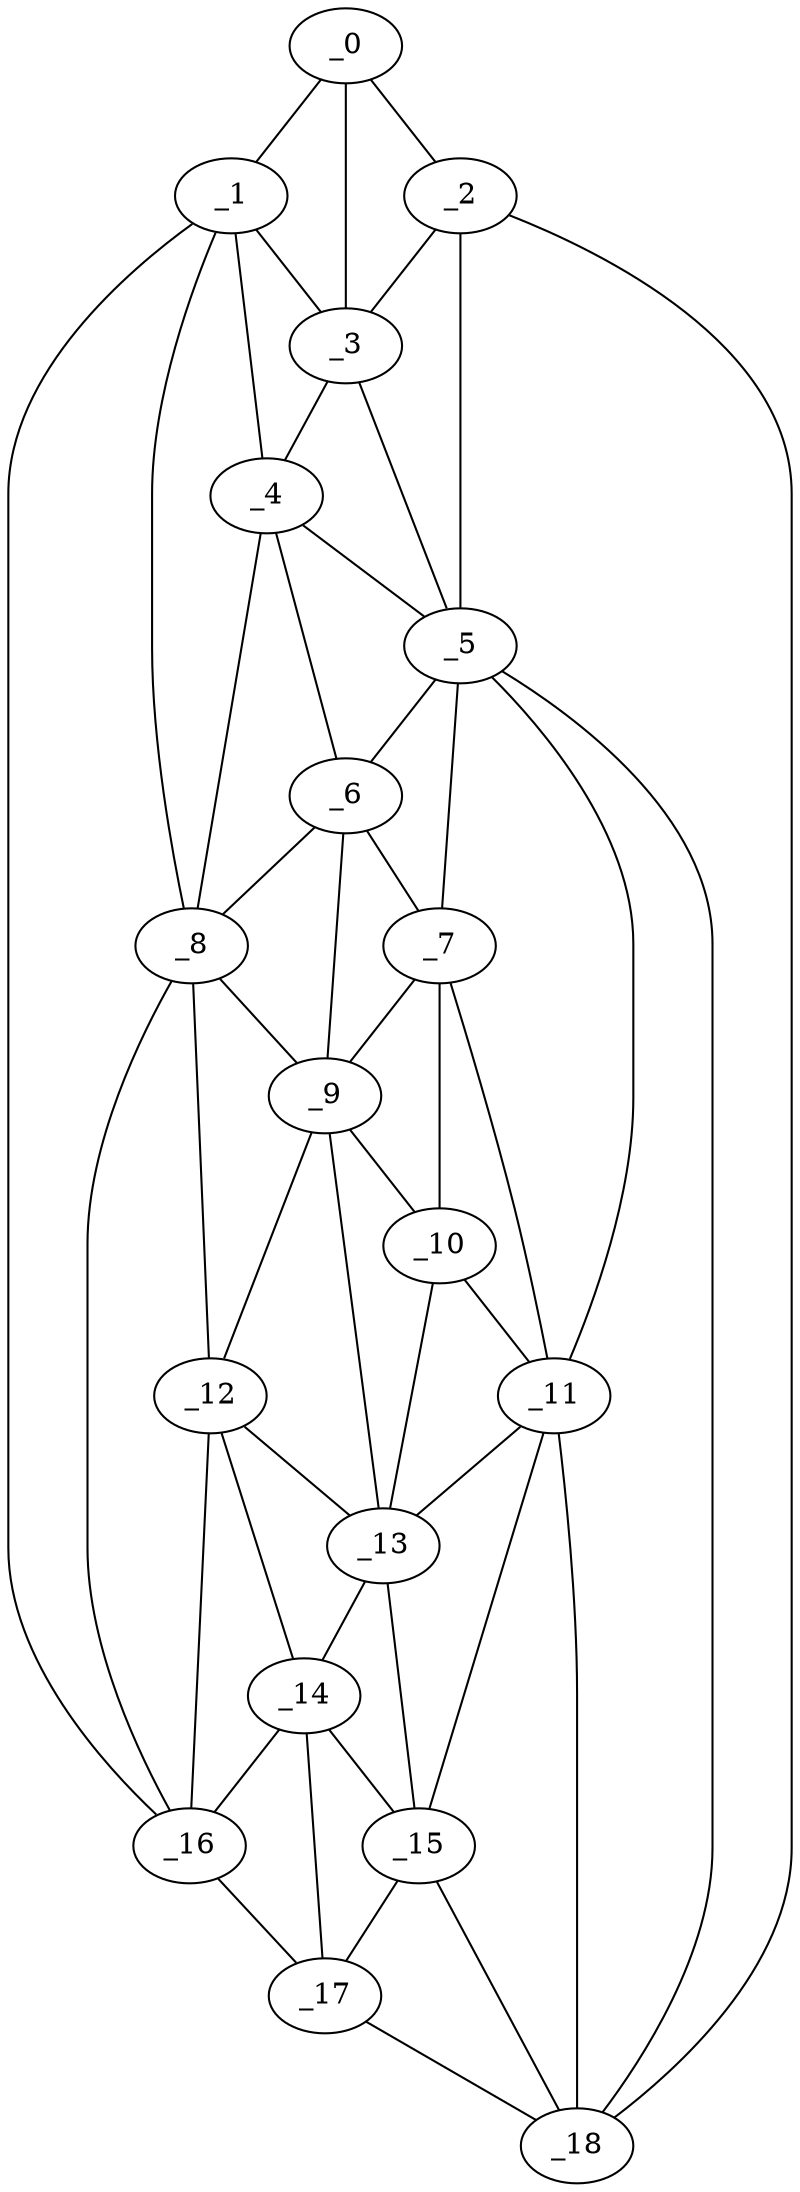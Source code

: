graph "obj67__195.gxl" {
	_0	 [x=4,
		y=56];
	_1	 [x=4,
		y=71];
	_0 -- _1	 [valence=1];
	_2	 [x=12,
		y=46];
	_0 -- _2	 [valence=1];
	_3	 [x=34,
		y=51];
	_0 -- _3	 [valence=2];
	_1 -- _3	 [valence=1];
	_4	 [x=43,
		y=54];
	_1 -- _4	 [valence=2];
	_8	 [x=76,
		y=78];
	_1 -- _8	 [valence=2];
	_16	 [x=120,
		y=83];
	_1 -- _16	 [valence=1];
	_2 -- _3	 [valence=2];
	_5	 [x=47,
		y=51];
	_2 -- _5	 [valence=1];
	_18	 [x=126,
		y=57];
	_2 -- _18	 [valence=1];
	_3 -- _4	 [valence=2];
	_3 -- _5	 [valence=2];
	_4 -- _5	 [valence=2];
	_6	 [x=57,
		y=57];
	_4 -- _6	 [valence=2];
	_4 -- _8	 [valence=1];
	_5 -- _6	 [valence=2];
	_7	 [x=76,
		y=59];
	_5 -- _7	 [valence=2];
	_11	 [x=95,
		y=57];
	_5 -- _11	 [valence=2];
	_5 -- _18	 [valence=2];
	_6 -- _7	 [valence=2];
	_6 -- _8	 [valence=1];
	_9	 [x=78,
		y=68];
	_6 -- _9	 [valence=2];
	_7 -- _9	 [valence=2];
	_10	 [x=83,
		y=60];
	_7 -- _10	 [valence=2];
	_7 -- _11	 [valence=1];
	_8 -- _9	 [valence=2];
	_12	 [x=96,
		y=80];
	_8 -- _12	 [valence=2];
	_8 -- _16	 [valence=2];
	_9 -- _10	 [valence=1];
	_9 -- _12	 [valence=1];
	_13	 [x=97,
		y=70];
	_9 -- _13	 [valence=2];
	_10 -- _11	 [valence=1];
	_10 -- _13	 [valence=2];
	_11 -- _13	 [valence=1];
	_15	 [x=110,
		y=58];
	_11 -- _15	 [valence=2];
	_11 -- _18	 [valence=1];
	_12 -- _13	 [valence=2];
	_14	 [x=102,
		y=80];
	_12 -- _14	 [valence=2];
	_12 -- _16	 [valence=2];
	_13 -- _14	 [valence=1];
	_13 -- _15	 [valence=2];
	_14 -- _15	 [valence=2];
	_14 -- _16	 [valence=2];
	_17	 [x=124,
		y=68];
	_14 -- _17	 [valence=2];
	_15 -- _17	 [valence=2];
	_15 -- _18	 [valence=1];
	_16 -- _17	 [valence=1];
	_17 -- _18	 [valence=1];
}
